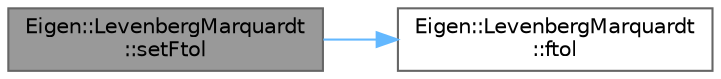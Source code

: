 digraph "Eigen::LevenbergMarquardt::setFtol"
{
 // LATEX_PDF_SIZE
  bgcolor="transparent";
  edge [fontname=Helvetica,fontsize=10,labelfontname=Helvetica,labelfontsize=10];
  node [fontname=Helvetica,fontsize=10,shape=box,height=0.2,width=0.4];
  rankdir="LR";
  Node1 [id="Node000001",label="Eigen::LevenbergMarquardt\l::setFtol",height=0.2,width=0.4,color="gray40", fillcolor="grey60", style="filled", fontcolor="black",tooltip=" "];
  Node1 -> Node2 [id="edge2_Node000001_Node000002",color="steelblue1",style="solid",tooltip=" "];
  Node2 [id="Node000002",label="Eigen::LevenbergMarquardt\l::ftol",height=0.2,width=0.4,color="grey40", fillcolor="white", style="filled",URL="$class_eigen_1_1_levenberg_marquardt.html#a957ac071ec775779bb03d10b463ddfbc",tooltip=" "];
}
